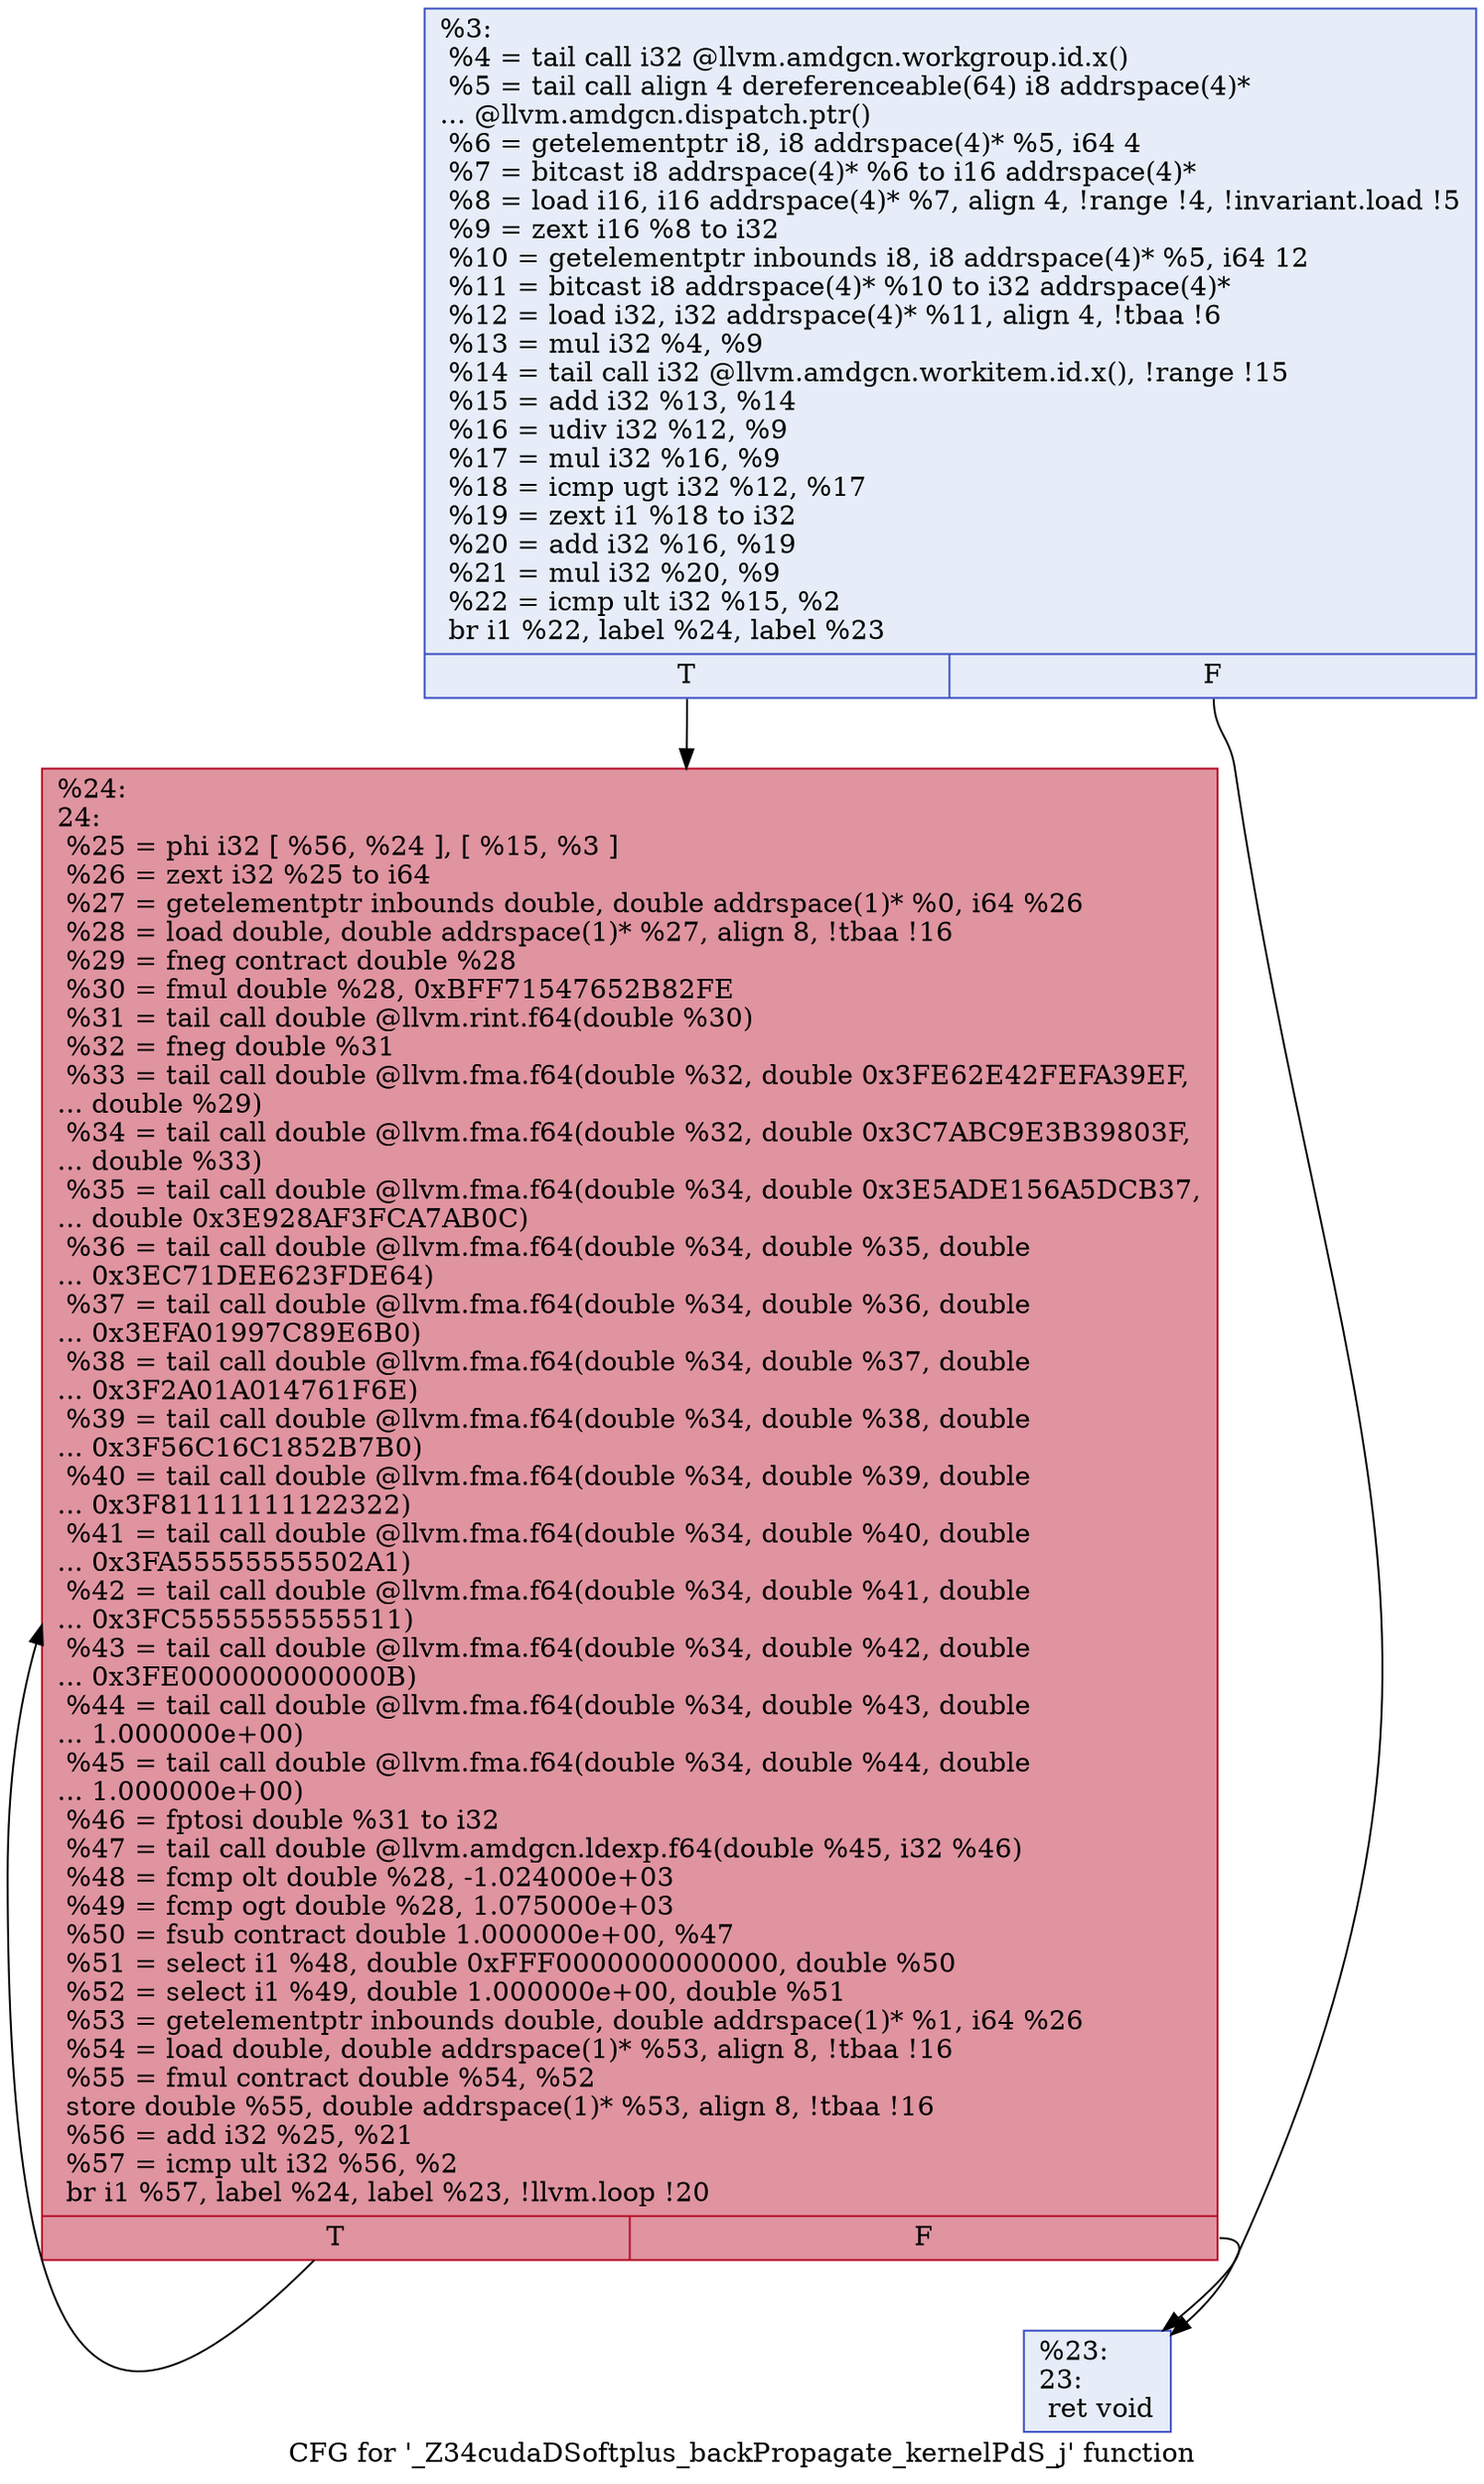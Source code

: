 digraph "CFG for '_Z34cudaDSoftplus_backPropagate_kernelPdS_j' function" {
	label="CFG for '_Z34cudaDSoftplus_backPropagate_kernelPdS_j' function";

	Node0x620dcf0 [shape=record,color="#3d50c3ff", style=filled, fillcolor="#c7d7f070",label="{%3:\l  %4 = tail call i32 @llvm.amdgcn.workgroup.id.x()\l  %5 = tail call align 4 dereferenceable(64) i8 addrspace(4)*\l... @llvm.amdgcn.dispatch.ptr()\l  %6 = getelementptr i8, i8 addrspace(4)* %5, i64 4\l  %7 = bitcast i8 addrspace(4)* %6 to i16 addrspace(4)*\l  %8 = load i16, i16 addrspace(4)* %7, align 4, !range !4, !invariant.load !5\l  %9 = zext i16 %8 to i32\l  %10 = getelementptr inbounds i8, i8 addrspace(4)* %5, i64 12\l  %11 = bitcast i8 addrspace(4)* %10 to i32 addrspace(4)*\l  %12 = load i32, i32 addrspace(4)* %11, align 4, !tbaa !6\l  %13 = mul i32 %4, %9\l  %14 = tail call i32 @llvm.amdgcn.workitem.id.x(), !range !15\l  %15 = add i32 %13, %14\l  %16 = udiv i32 %12, %9\l  %17 = mul i32 %16, %9\l  %18 = icmp ugt i32 %12, %17\l  %19 = zext i1 %18 to i32\l  %20 = add i32 %16, %19\l  %21 = mul i32 %20, %9\l  %22 = icmp ult i32 %15, %2\l  br i1 %22, label %24, label %23\l|{<s0>T|<s1>F}}"];
	Node0x620dcf0:s0 -> Node0x62102e0;
	Node0x620dcf0:s1 -> Node0x6210370;
	Node0x6210370 [shape=record,color="#3d50c3ff", style=filled, fillcolor="#c7d7f070",label="{%23:\l23:                                               \l  ret void\l}"];
	Node0x62102e0 [shape=record,color="#b70d28ff", style=filled, fillcolor="#b70d2870",label="{%24:\l24:                                               \l  %25 = phi i32 [ %56, %24 ], [ %15, %3 ]\l  %26 = zext i32 %25 to i64\l  %27 = getelementptr inbounds double, double addrspace(1)* %0, i64 %26\l  %28 = load double, double addrspace(1)* %27, align 8, !tbaa !16\l  %29 = fneg contract double %28\l  %30 = fmul double %28, 0xBFF71547652B82FE\l  %31 = tail call double @llvm.rint.f64(double %30)\l  %32 = fneg double %31\l  %33 = tail call double @llvm.fma.f64(double %32, double 0x3FE62E42FEFA39EF,\l... double %29)\l  %34 = tail call double @llvm.fma.f64(double %32, double 0x3C7ABC9E3B39803F,\l... double %33)\l  %35 = tail call double @llvm.fma.f64(double %34, double 0x3E5ADE156A5DCB37,\l... double 0x3E928AF3FCA7AB0C)\l  %36 = tail call double @llvm.fma.f64(double %34, double %35, double\l... 0x3EC71DEE623FDE64)\l  %37 = tail call double @llvm.fma.f64(double %34, double %36, double\l... 0x3EFA01997C89E6B0)\l  %38 = tail call double @llvm.fma.f64(double %34, double %37, double\l... 0x3F2A01A014761F6E)\l  %39 = tail call double @llvm.fma.f64(double %34, double %38, double\l... 0x3F56C16C1852B7B0)\l  %40 = tail call double @llvm.fma.f64(double %34, double %39, double\l... 0x3F81111111122322)\l  %41 = tail call double @llvm.fma.f64(double %34, double %40, double\l... 0x3FA55555555502A1)\l  %42 = tail call double @llvm.fma.f64(double %34, double %41, double\l... 0x3FC5555555555511)\l  %43 = tail call double @llvm.fma.f64(double %34, double %42, double\l... 0x3FE000000000000B)\l  %44 = tail call double @llvm.fma.f64(double %34, double %43, double\l... 1.000000e+00)\l  %45 = tail call double @llvm.fma.f64(double %34, double %44, double\l... 1.000000e+00)\l  %46 = fptosi double %31 to i32\l  %47 = tail call double @llvm.amdgcn.ldexp.f64(double %45, i32 %46)\l  %48 = fcmp olt double %28, -1.024000e+03\l  %49 = fcmp ogt double %28, 1.075000e+03\l  %50 = fsub contract double 1.000000e+00, %47\l  %51 = select i1 %48, double 0xFFF0000000000000, double %50\l  %52 = select i1 %49, double 1.000000e+00, double %51\l  %53 = getelementptr inbounds double, double addrspace(1)* %1, i64 %26\l  %54 = load double, double addrspace(1)* %53, align 8, !tbaa !16\l  %55 = fmul contract double %54, %52\l  store double %55, double addrspace(1)* %53, align 8, !tbaa !16\l  %56 = add i32 %25, %21\l  %57 = icmp ult i32 %56, %2\l  br i1 %57, label %24, label %23, !llvm.loop !20\l|{<s0>T|<s1>F}}"];
	Node0x62102e0:s0 -> Node0x62102e0;
	Node0x62102e0:s1 -> Node0x6210370;
}
